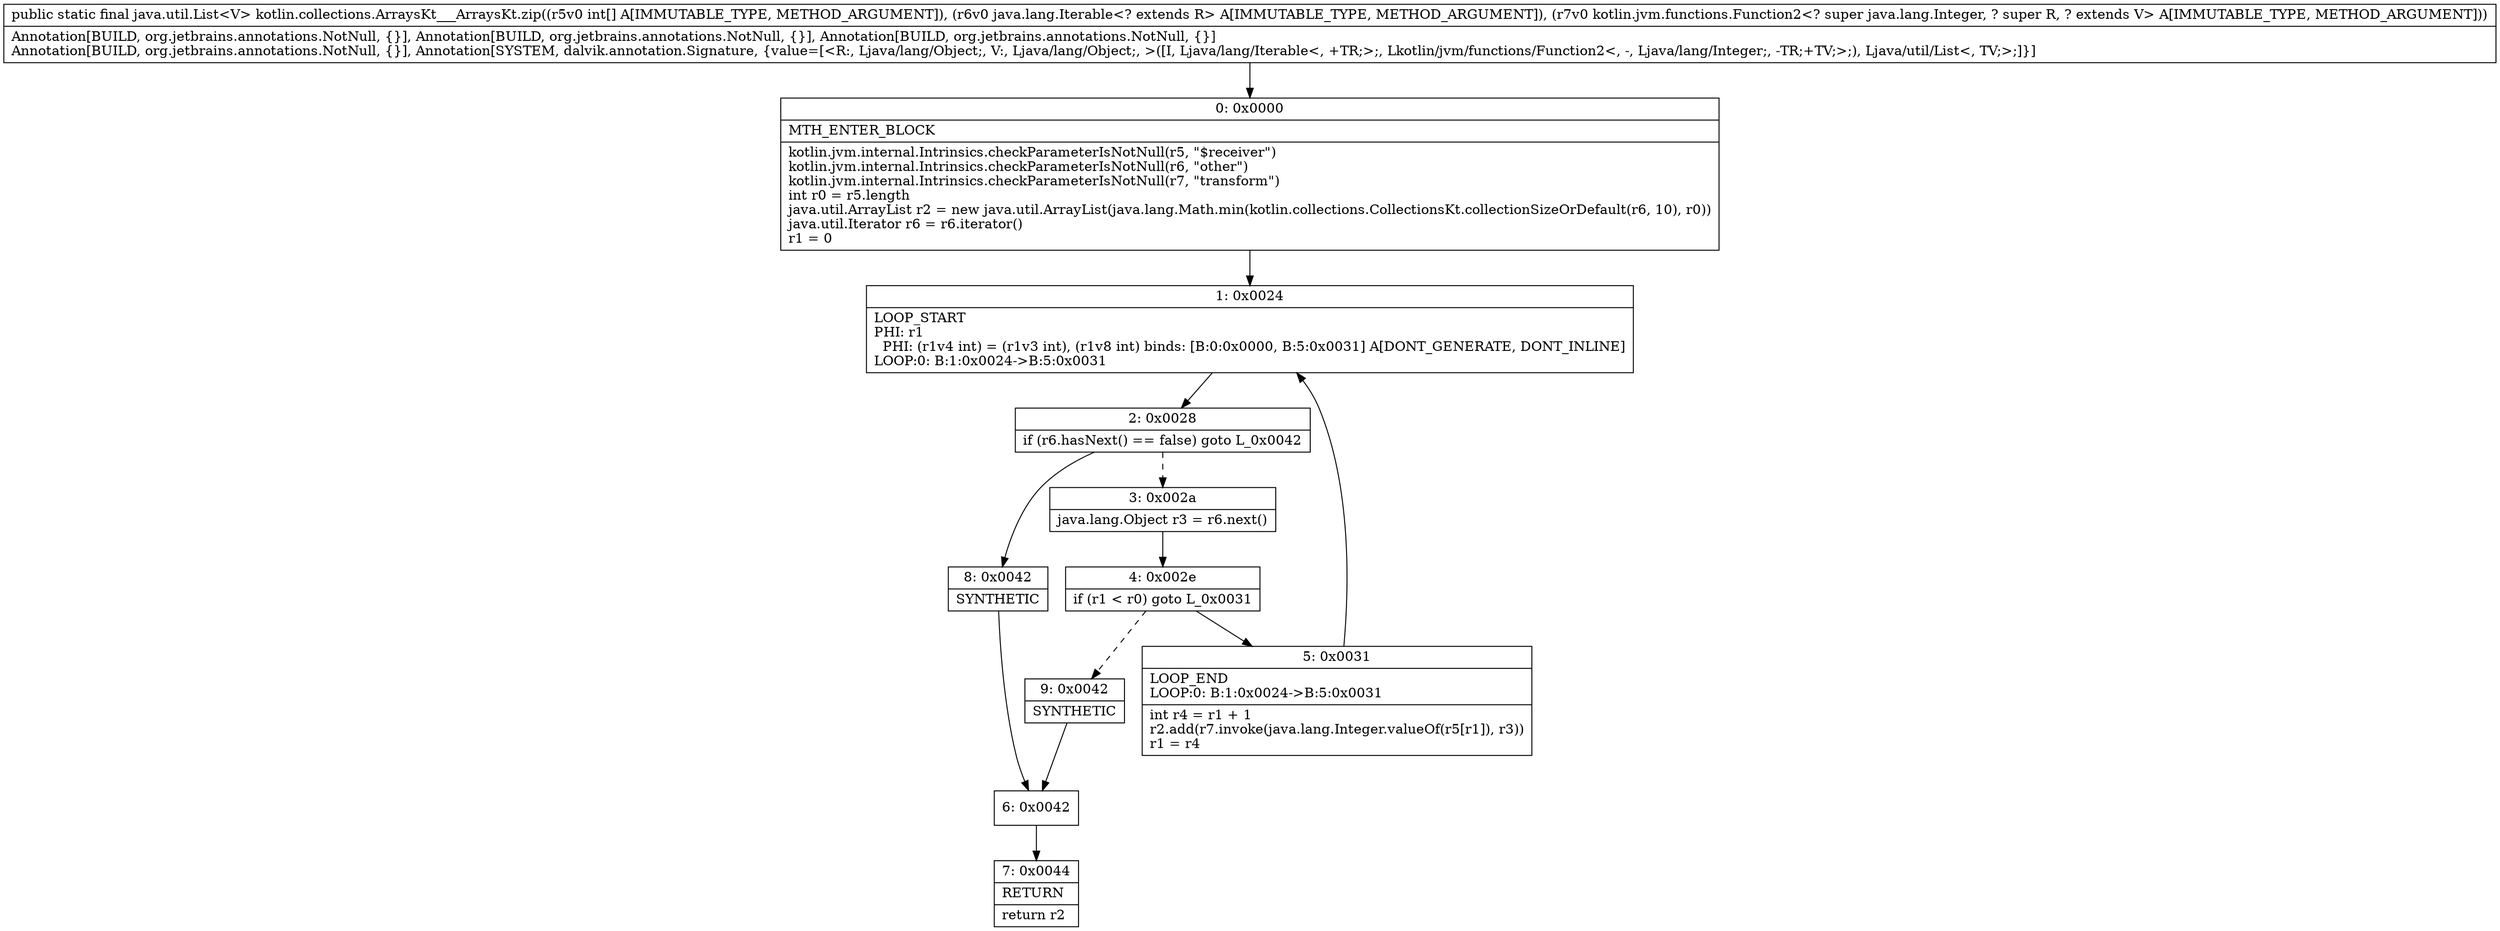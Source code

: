 digraph "CFG forkotlin.collections.ArraysKt___ArraysKt.zip([ILjava\/lang\/Iterable;Lkotlin\/jvm\/functions\/Function2;)Ljava\/util\/List;" {
Node_0 [shape=record,label="{0\:\ 0x0000|MTH_ENTER_BLOCK\l|kotlin.jvm.internal.Intrinsics.checkParameterIsNotNull(r5, \"$receiver\")\lkotlin.jvm.internal.Intrinsics.checkParameterIsNotNull(r6, \"other\")\lkotlin.jvm.internal.Intrinsics.checkParameterIsNotNull(r7, \"transform\")\lint r0 = r5.length\ljava.util.ArrayList r2 = new java.util.ArrayList(java.lang.Math.min(kotlin.collections.CollectionsKt.collectionSizeOrDefault(r6, 10), r0))\ljava.util.Iterator r6 = r6.iterator()\lr1 = 0\l}"];
Node_1 [shape=record,label="{1\:\ 0x0024|LOOP_START\lPHI: r1 \l  PHI: (r1v4 int) = (r1v3 int), (r1v8 int) binds: [B:0:0x0000, B:5:0x0031] A[DONT_GENERATE, DONT_INLINE]\lLOOP:0: B:1:0x0024\-\>B:5:0x0031\l}"];
Node_2 [shape=record,label="{2\:\ 0x0028|if (r6.hasNext() == false) goto L_0x0042\l}"];
Node_3 [shape=record,label="{3\:\ 0x002a|java.lang.Object r3 = r6.next()\l}"];
Node_4 [shape=record,label="{4\:\ 0x002e|if (r1 \< r0) goto L_0x0031\l}"];
Node_5 [shape=record,label="{5\:\ 0x0031|LOOP_END\lLOOP:0: B:1:0x0024\-\>B:5:0x0031\l|int r4 = r1 + 1\lr2.add(r7.invoke(java.lang.Integer.valueOf(r5[r1]), r3))\lr1 = r4\l}"];
Node_6 [shape=record,label="{6\:\ 0x0042}"];
Node_7 [shape=record,label="{7\:\ 0x0044|RETURN\l|return r2\l}"];
Node_8 [shape=record,label="{8\:\ 0x0042|SYNTHETIC\l}"];
Node_9 [shape=record,label="{9\:\ 0x0042|SYNTHETIC\l}"];
MethodNode[shape=record,label="{public static final java.util.List\<V\> kotlin.collections.ArraysKt___ArraysKt.zip((r5v0 int[] A[IMMUTABLE_TYPE, METHOD_ARGUMENT]), (r6v0 java.lang.Iterable\<? extends R\> A[IMMUTABLE_TYPE, METHOD_ARGUMENT]), (r7v0 kotlin.jvm.functions.Function2\<? super java.lang.Integer, ? super R, ? extends V\> A[IMMUTABLE_TYPE, METHOD_ARGUMENT]))  | Annotation[BUILD, org.jetbrains.annotations.NotNull, \{\}], Annotation[BUILD, org.jetbrains.annotations.NotNull, \{\}], Annotation[BUILD, org.jetbrains.annotations.NotNull, \{\}]\lAnnotation[BUILD, org.jetbrains.annotations.NotNull, \{\}], Annotation[SYSTEM, dalvik.annotation.Signature, \{value=[\<R:, Ljava\/lang\/Object;, V:, Ljava\/lang\/Object;, \>([I, Ljava\/lang\/Iterable\<, +TR;\>;, Lkotlin\/jvm\/functions\/Function2\<, \-, Ljava\/lang\/Integer;, \-TR;+TV;\>;), Ljava\/util\/List\<, TV;\>;]\}]\l}"];
MethodNode -> Node_0;
Node_0 -> Node_1;
Node_1 -> Node_2;
Node_2 -> Node_3[style=dashed];
Node_2 -> Node_8;
Node_3 -> Node_4;
Node_4 -> Node_5;
Node_4 -> Node_9[style=dashed];
Node_5 -> Node_1;
Node_6 -> Node_7;
Node_8 -> Node_6;
Node_9 -> Node_6;
}

